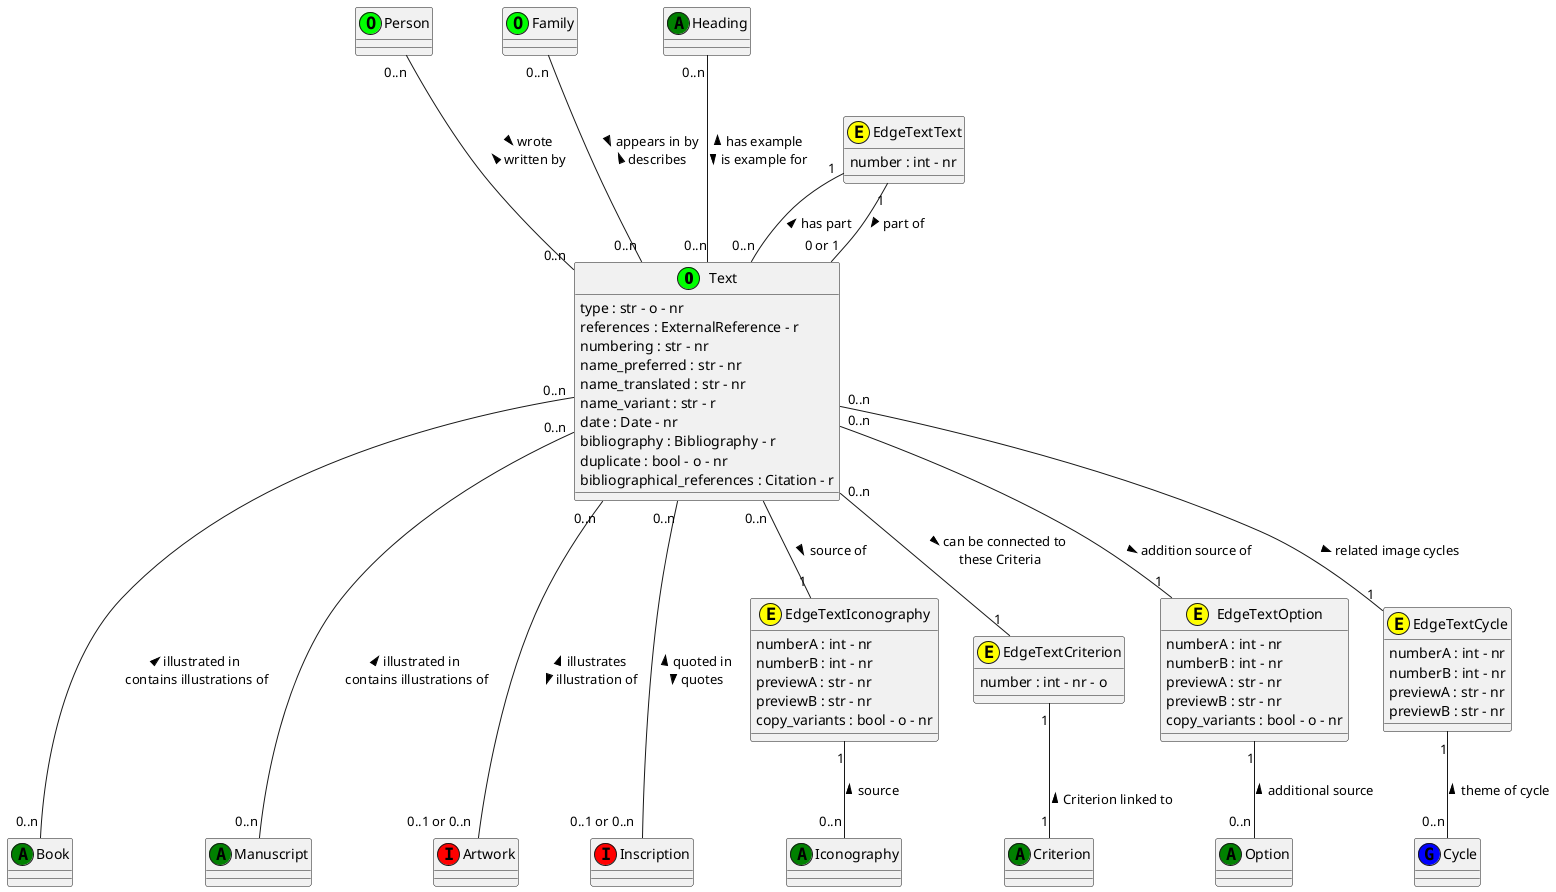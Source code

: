 @startuml Text
class Text <<(O,lime)>>
Text : type : str - o - nr
Text : references : ExternalReference - r
Text : numbering : str - nr
Text : name_preferred : str - nr
Text : name_translated : str - nr
Text : name_variant : str - r
Text : date : Date - nr
Text : bibliography : Bibliography - r
Text : duplicate : bool - o - nr
Text : bibliographical_references : Citation - r

class Person <<(O,lime)>>

class Family <<(O,lime)>>

class Iconography <<(A,green)>>

class Option <<(A,green)>>
    
class Cycle <<(G,blue)>>

class Book <<(A,green)>>

class Manuscript <<(A,green)>>

class Heading <<(A,green)>>

class Artwork <<(I,red)>>

class Inscription <<(I,red)>>

class Iconography <<(A,green)>>

class Criterion <<(A,green)>>

class Option <<(A,green)>>

class EdgeTextText <<(E,yellow)>>
EdgeTextText : number : int - nr

class EdgeTextIconography <<(E,yellow)>>
EdgeTextIconography : numberA : int - nr
EdgeTextIconography : numberB : int - nr
EdgeTextIconography : previewA : str - nr
EdgeTextIconography : previewB : str - nr
EdgeTextIconography : copy_variants : bool - o - nr

class EdgeTextCriterion <<(E,yellow)>>
EdgeTextCriterion : number : int - nr - o 

class EdgeTextOption <<(E,yellow)>>
EdgeTextOption : numberA : int - nr
EdgeTextOption : numberB : int - nr
EdgeTextOption : previewA : str - nr
EdgeTextOption : previewB : str - nr
EdgeTextOption : copy_variants : bool - o - nr

class EdgeTextCycle <<(E,yellow)>>
EdgeTextCycle : numberA : int - nr
EdgeTextCycle : numberB : int - nr
EdgeTextCycle : previewA : str - nr
EdgeTextCycle : previewB : str - nr



Person "0..n" --- "0..n" Text : > wrote \n written by <

Family "0..n" --- "0..n" Text :  > appears in by\n  describes <

EdgeTextText "1" -- "0..n" Text : has part <
EdgeTextText "1" -- "0 or 1" Text :  part of >


Text "0..n" -- "1" EdgeTextIconography : source of >
EdgeTextIconography "1" -- "0..n" Iconography : source <

Text "0..n" -- "1" EdgeTextCriterion : > can be connected to \n these Criteria 
EdgeTextCriterion "1" -- "1" Criterion : \n Criterion linked to <

Text "0..n" -- "1" EdgeTextOption : addition source of >
EdgeTextOption "1" -- "0..n" Option : additional source <

Text "0..n" -- "1" EdgeTextCycle : related image cycles >
EdgeTextCycle "1" -- "0..n" Cycle : theme of cycle <

Heading "0..n" --- "0..n" Text : < has example \n is example for >

Text "0..n" --- "0..n" Manuscript: < illustrated in \n contains illustrations of

Text "0..n" --- "0..n" Book: < illustrated in \n contains illustrations of

Text "0..n" --- "0..1 or 0..n" Artwork : < illustrates \n illustration of >

Text "0..n" --- "0..1 or 0..n" Inscription : < quoted in \n quotes >

@enduml 

